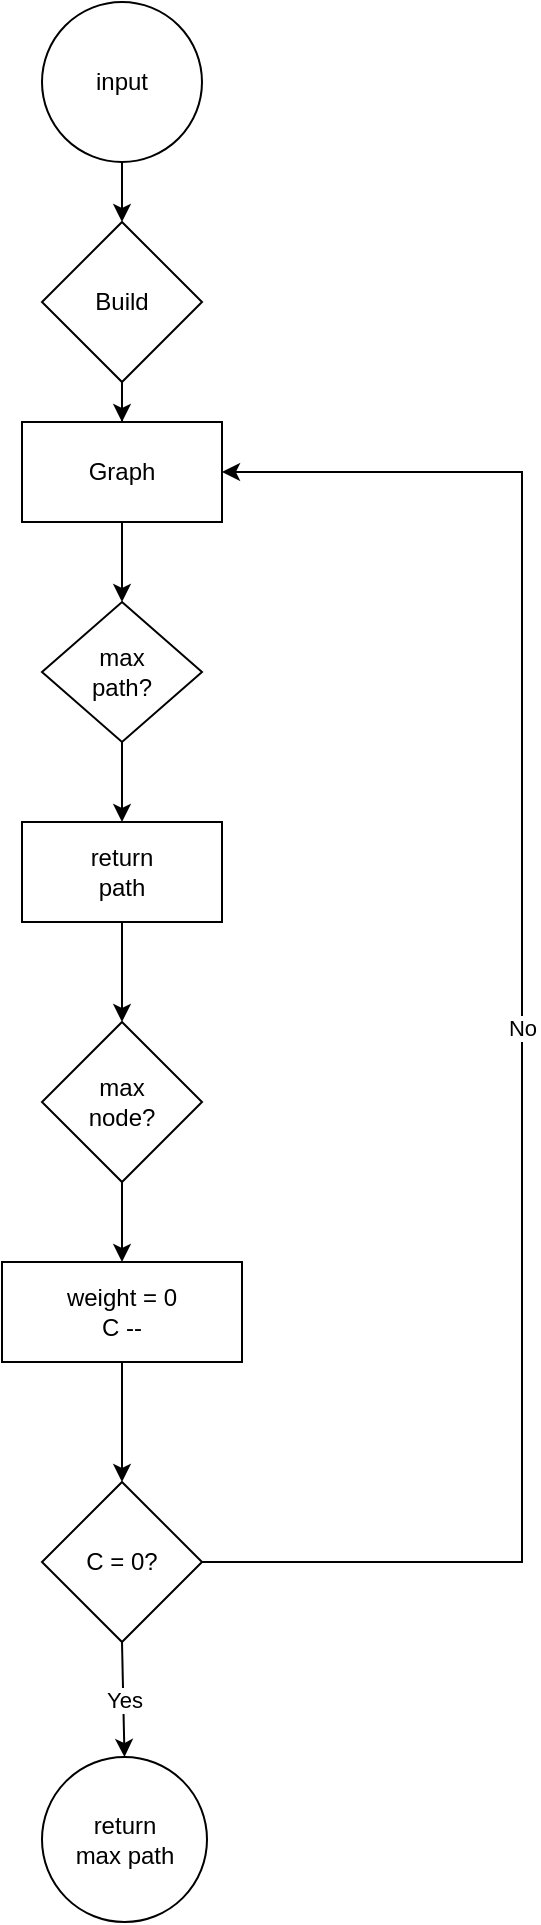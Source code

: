 <mxfile version="20.6.0" type="device"><diagram id="gRVXxLSums0Kvkhny1T0" name="Pagina-1"><mxGraphModel dx="1504" dy="672" grid="1" gridSize="10" guides="1" tooltips="1" connect="1" arrows="1" fold="1" page="1" pageScale="1" pageWidth="827" pageHeight="1169" math="0" shadow="0"><root><mxCell id="0"/><mxCell id="1" parent="0"/><mxCell id="IlIoq0m6oaXAjIZWUBuO-1" value="Graph" style="rounded=0;whiteSpace=wrap;html=1;" vertex="1" parent="1"><mxGeometry x="110" y="250" width="100" height="50" as="geometry"/></mxCell><mxCell id="IlIoq0m6oaXAjIZWUBuO-2" value="input" style="ellipse;whiteSpace=wrap;html=1;aspect=fixed;" vertex="1" parent="1"><mxGeometry x="120" y="40" width="80" height="80" as="geometry"/></mxCell><mxCell id="IlIoq0m6oaXAjIZWUBuO-5" value="" style="edgeStyle=orthogonalEdgeStyle;rounded=0;orthogonalLoop=1;jettySize=auto;html=1;" edge="1" parent="1" source="IlIoq0m6oaXAjIZWUBuO-3" target="IlIoq0m6oaXAjIZWUBuO-1"><mxGeometry relative="1" as="geometry"/></mxCell><mxCell id="IlIoq0m6oaXAjIZWUBuO-3" value="Build" style="rhombus;whiteSpace=wrap;html=1;" vertex="1" parent="1"><mxGeometry x="120" y="150" width="80" height="80" as="geometry"/></mxCell><mxCell id="IlIoq0m6oaXAjIZWUBuO-4" value="" style="endArrow=classic;html=1;rounded=0;exitX=0.5;exitY=1;exitDx=0;exitDy=0;entryX=0.5;entryY=0;entryDx=0;entryDy=0;" edge="1" parent="1" source="IlIoq0m6oaXAjIZWUBuO-2" target="IlIoq0m6oaXAjIZWUBuO-3"><mxGeometry width="50" height="50" relative="1" as="geometry"><mxPoint x="390" y="320" as="sourcePoint"/><mxPoint x="440" y="270" as="targetPoint"/></mxGeometry></mxCell><mxCell id="IlIoq0m6oaXAjIZWUBuO-11" value="C = 0?" style="rhombus;whiteSpace=wrap;html=1;rounded=0;" vertex="1" parent="1"><mxGeometry x="120" y="780" width="80" height="80" as="geometry"/></mxCell><mxCell id="IlIoq0m6oaXAjIZWUBuO-14" value="max&lt;br&gt;path?" style="rhombus;whiteSpace=wrap;html=1;" vertex="1" parent="1"><mxGeometry x="120" y="340" width="80" height="70" as="geometry"/></mxCell><mxCell id="IlIoq0m6oaXAjIZWUBuO-16" value="weight = 0&lt;br&gt;C --" style="rounded=0;whiteSpace=wrap;html=1;" vertex="1" parent="1"><mxGeometry x="100" y="670" width="120" height="50" as="geometry"/></mxCell><mxCell id="IlIoq0m6oaXAjIZWUBuO-18" value="max&lt;br&gt;node?" style="rhombus;whiteSpace=wrap;html=1;" vertex="1" parent="1"><mxGeometry x="120" y="550" width="80" height="80" as="geometry"/></mxCell><mxCell id="IlIoq0m6oaXAjIZWUBuO-21" value="return&lt;br&gt;max path" style="ellipse;whiteSpace=wrap;html=1;aspect=fixed;" vertex="1" parent="1"><mxGeometry x="120" y="917.5" width="82.5" height="82.5" as="geometry"/></mxCell><mxCell id="IlIoq0m6oaXAjIZWUBuO-19" value="return&lt;br&gt;path" style="rounded=0;whiteSpace=wrap;html=1;" vertex="1" parent="1"><mxGeometry x="110" y="450" width="100" height="50" as="geometry"/></mxCell><mxCell id="IlIoq0m6oaXAjIZWUBuO-27" value="" style="endArrow=classic;html=1;rounded=0;exitX=0.5;exitY=1;exitDx=0;exitDy=0;entryX=0.5;entryY=0;entryDx=0;entryDy=0;" edge="1" parent="1" source="IlIoq0m6oaXAjIZWUBuO-14" target="IlIoq0m6oaXAjIZWUBuO-19"><mxGeometry width="50" height="50" relative="1" as="geometry"><mxPoint x="260" y="530" as="sourcePoint"/><mxPoint x="310" y="480" as="targetPoint"/></mxGeometry></mxCell><mxCell id="IlIoq0m6oaXAjIZWUBuO-28" value="" style="endArrow=classic;html=1;rounded=0;exitX=0.5;exitY=1;exitDx=0;exitDy=0;entryX=0.5;entryY=0;entryDx=0;entryDy=0;" edge="1" parent="1" source="IlIoq0m6oaXAjIZWUBuO-16" target="IlIoq0m6oaXAjIZWUBuO-11"><mxGeometry width="50" height="50" relative="1" as="geometry"><mxPoint x="260" y="800" as="sourcePoint"/><mxPoint x="310" y="750" as="targetPoint"/></mxGeometry></mxCell><mxCell id="IlIoq0m6oaXAjIZWUBuO-30" value="" style="endArrow=classic;html=1;rounded=0;exitX=1;exitY=0.5;exitDx=0;exitDy=0;entryX=1;entryY=0.5;entryDx=0;entryDy=0;" edge="1" parent="1" source="IlIoq0m6oaXAjIZWUBuO-11" target="IlIoq0m6oaXAjIZWUBuO-1"><mxGeometry relative="1" as="geometry"><mxPoint x="230" y="770" as="sourcePoint"/><mxPoint x="330" y="770" as="targetPoint"/><Array as="points"><mxPoint x="360" y="820"/><mxPoint x="360" y="275"/></Array></mxGeometry></mxCell><mxCell id="IlIoq0m6oaXAjIZWUBuO-31" value="No" style="edgeLabel;resizable=0;html=1;align=center;verticalAlign=middle;" connectable="0" vertex="1" parent="IlIoq0m6oaXAjIZWUBuO-30"><mxGeometry relative="1" as="geometry"/></mxCell><mxCell id="IlIoq0m6oaXAjIZWUBuO-32" value="" style="endArrow=classic;html=1;rounded=0;exitX=0.5;exitY=1;exitDx=0;exitDy=0;entryX=0.5;entryY=0;entryDx=0;entryDy=0;" edge="1" parent="1" source="IlIoq0m6oaXAjIZWUBuO-11" target="IlIoq0m6oaXAjIZWUBuO-21"><mxGeometry relative="1" as="geometry"><mxPoint x="230" y="770" as="sourcePoint"/><mxPoint x="330" y="770" as="targetPoint"/></mxGeometry></mxCell><mxCell id="IlIoq0m6oaXAjIZWUBuO-33" value="Yes" style="edgeLabel;resizable=0;html=1;align=center;verticalAlign=middle;" connectable="0" vertex="1" parent="IlIoq0m6oaXAjIZWUBuO-32"><mxGeometry relative="1" as="geometry"/></mxCell><mxCell id="IlIoq0m6oaXAjIZWUBuO-34" value="" style="endArrow=classic;html=1;rounded=0;exitX=0.5;exitY=1;exitDx=0;exitDy=0;entryX=0.5;entryY=0;entryDx=0;entryDy=0;" edge="1" parent="1" source="IlIoq0m6oaXAjIZWUBuO-18" target="IlIoq0m6oaXAjIZWUBuO-16"><mxGeometry width="50" height="50" relative="1" as="geometry"><mxPoint x="260" y="800" as="sourcePoint"/><mxPoint x="310" y="750" as="targetPoint"/></mxGeometry></mxCell><mxCell id="IlIoq0m6oaXAjIZWUBuO-35" value="" style="endArrow=classic;html=1;rounded=0;exitX=0.5;exitY=1;exitDx=0;exitDy=0;entryX=0.5;entryY=0;entryDx=0;entryDy=0;" edge="1" parent="1" source="IlIoq0m6oaXAjIZWUBuO-19" target="IlIoq0m6oaXAjIZWUBuO-18"><mxGeometry width="50" height="50" relative="1" as="geometry"><mxPoint x="260" y="590" as="sourcePoint"/><mxPoint x="310" y="540" as="targetPoint"/></mxGeometry></mxCell><mxCell id="IlIoq0m6oaXAjIZWUBuO-36" value="" style="endArrow=classic;html=1;rounded=0;exitX=0.5;exitY=1;exitDx=0;exitDy=0;entryX=0.5;entryY=0;entryDx=0;entryDy=0;" edge="1" parent="1" source="IlIoq0m6oaXAjIZWUBuO-1" target="IlIoq0m6oaXAjIZWUBuO-14"><mxGeometry width="50" height="50" relative="1" as="geometry"><mxPoint x="260" y="380" as="sourcePoint"/><mxPoint x="310" y="330" as="targetPoint"/></mxGeometry></mxCell></root></mxGraphModel></diagram></mxfile>
